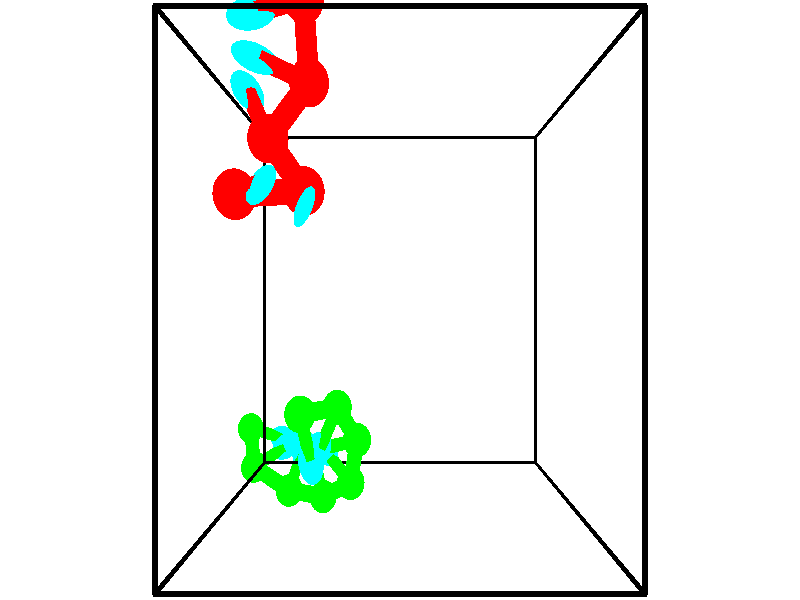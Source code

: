 // switches for output
#declare DRAW_BASES = 1; // possible values are 0, 1; only relevant for DNA ribbons
#declare DRAW_BASES_TYPE = 3; // possible values are 1, 2, 3; only relevant for DNA ribbons
#declare DRAW_FOG = 0; // set to 1 to enable fog

#include "colors.inc"

#include "transforms.inc"
background { rgb <1, 1, 1>}

#default {
   normal{
       ripples 0.25
       frequency 0.20
       turbulence 0.2
       lambda 5
   }
	finish {
		phong 0.1
		phong_size 40.
	}
}

// original window dimensions: 1024x640


// camera settings

camera {
	sky <-0, 1, 0>
	up <-0, 1, 0>
	right 1.6 * <1, 0, 0>
	location <2.5, 2.5, 11.1562>
	look_at <2.5, 2.5, 2.5>
	direction <0, 0, -8.6562>
	angle 67.0682
}


# declare cpy_camera_pos = <2.5, 2.5, 11.1562>;
# if (DRAW_FOG = 1)
fog {
	fog_type 2
	up vnormalize(cpy_camera_pos)
	color rgbt<1,1,1,0.3>
	distance 1e-5
	fog_alt 3e-3
	fog_offset 4
}
# end


// LIGHTS

# declare lum = 6;
global_settings {
	ambient_light rgb lum * <0.05, 0.05, 0.05>
	max_trace_level 15
}# declare cpy_direct_light_amount = 0.25;
light_source
{	1000 * <-1, -1, 1>,
	rgb lum * cpy_direct_light_amount
	parallel
}

light_source
{	1000 * <1, 1, -1>,
	rgb lum * cpy_direct_light_amount
	parallel
}

// strand 0

// nucleotide -1

// particle -1
sphere {
	<0.557345, 3.535095, 4.061930> 0.250000
	pigment { color rgbt <1,0,0,0> }
	no_shadow
}
cylinder {
	<0.803532, 3.537941, 4.377182>,  <0.951244, 3.539649, 4.566333>, 0.100000
	pigment { color rgbt <1,0,0,0> }
	no_shadow
}
cylinder {
	<0.803532, 3.537941, 4.377182>,  <0.557345, 3.535095, 4.061930>, 0.100000
	pigment { color rgbt <1,0,0,0> }
	no_shadow
}

// particle -1
sphere {
	<0.803532, 3.537941, 4.377182> 0.100000
	pigment { color rgbt <1,0,0,0> }
	no_shadow
}
sphere {
	0, 1
	scale<0.080000,0.200000,0.300000>
	matrix <0.719552, -0.413130, -0.558182,
		0.321629, 0.910644, -0.259387,
		0.615466, 0.007115, 0.788131,
		0.988172, 3.540076, 4.613621>
	pigment { color rgbt <0,1,1,0> }
	no_shadow
}
cylinder {
	<1.330216, 3.604299, 3.807565>,  <0.557345, 3.535095, 4.061930>, 0.130000
	pigment { color rgbt <1,0,0,0> }
	no_shadow
}

// nucleotide -1

// particle -1
sphere {
	<1.330216, 3.604299, 3.807565> 0.250000
	pigment { color rgbt <1,0,0,0> }
	no_shadow
}
cylinder {
	<1.391823, 3.467369, 4.178314>,  <1.428787, 3.385211, 4.400764>, 0.100000
	pigment { color rgbt <1,0,0,0> }
	no_shadow
}
cylinder {
	<1.391823, 3.467369, 4.178314>,  <1.330216, 3.604299, 3.807565>, 0.100000
	pigment { color rgbt <1,0,0,0> }
	no_shadow
}

// particle -1
sphere {
	<1.391823, 3.467369, 4.178314> 0.100000
	pigment { color rgbt <1,0,0,0> }
	no_shadow
}
sphere {
	0, 1
	scale<0.080000,0.200000,0.300000>
	matrix <0.840271, -0.448145, -0.305141,
		0.519831, 0.825821, 0.218623,
		0.154017, -0.342324, 0.926873,
		1.438028, 3.364672, 4.456376>
	pigment { color rgbt <0,1,1,0> }
	no_shadow
}
cylinder {
	<0.865906, 4.164050, 3.686373>,  <1.330216, 3.604299, 3.807565>, 0.130000
	pigment { color rgbt <1,0,0,0> }
	no_shadow
}

// nucleotide -1

// particle -1
sphere {
	<0.865906, 4.164050, 3.686373> 0.250000
	pigment { color rgbt <1,0,0,0> }
	no_shadow
}
cylinder {
	<0.684036, 4.489243, 3.540863>,  <0.574915, 4.684359, 3.453557>, 0.100000
	pigment { color rgbt <1,0,0,0> }
	no_shadow
}
cylinder {
	<0.684036, 4.489243, 3.540863>,  <0.865906, 4.164050, 3.686373>, 0.100000
	pigment { color rgbt <1,0,0,0> }
	no_shadow
}

// particle -1
sphere {
	<0.684036, 4.489243, 3.540863> 0.100000
	pigment { color rgbt <1,0,0,0> }
	no_shadow
}
sphere {
	0, 1
	scale<0.080000,0.200000,0.300000>
	matrix <0.431466, 0.558358, 0.708571,
		0.779172, 0.165213, -0.604645,
		-0.454674, 0.812982, -0.363774,
		0.547634, 4.733137, 3.431731>
	pigment { color rgbt <0,1,1,0> }
	no_shadow
}
cylinder {
	<1.350930, 4.789575, 3.525051>,  <0.865906, 4.164050, 3.686373>, 0.130000
	pigment { color rgbt <1,0,0,0> }
	no_shadow
}

// nucleotide -1

// particle -1
sphere {
	<1.350930, 4.789575, 3.525051> 0.250000
	pigment { color rgbt <1,0,0,0> }
	no_shadow
}
cylinder {
	<0.978951, 4.916420, 3.599495>,  <0.755763, 4.992527, 3.644161>, 0.100000
	pigment { color rgbt <1,0,0,0> }
	no_shadow
}
cylinder {
	<0.978951, 4.916420, 3.599495>,  <1.350930, 4.789575, 3.525051>, 0.100000
	pigment { color rgbt <1,0,0,0> }
	no_shadow
}

// particle -1
sphere {
	<0.978951, 4.916420, 3.599495> 0.100000
	pigment { color rgbt <1,0,0,0> }
	no_shadow
}
sphere {
	0, 1
	scale<0.080000,0.200000,0.300000>
	matrix <0.329430, 0.493755, 0.804787,
		0.163315, 0.809720, -0.563632,
		-0.929948, 0.317112, 0.186109,
		0.699966, 5.011553, 3.655328>
	pigment { color rgbt <0,1,1,0> }
	no_shadow
}
cylinder {
	<1.302836, 5.617113, 3.671123>,  <1.350930, 4.789575, 3.525051>, 0.130000
	pigment { color rgbt <1,0,0,0> }
	no_shadow
}

// nucleotide -1

// particle -1
sphere {
	<1.302836, 5.617113, 3.671123> 0.250000
	pigment { color rgbt <1,0,0,0> }
	no_shadow
}
cylinder {
	<0.971294, 5.464470, 3.834770>,  <0.772370, 5.372884, 3.932959>, 0.100000
	pigment { color rgbt <1,0,0,0> }
	no_shadow
}
cylinder {
	<0.971294, 5.464470, 3.834770>,  <1.302836, 5.617113, 3.671123>, 0.100000
	pigment { color rgbt <1,0,0,0> }
	no_shadow
}

// particle -1
sphere {
	<0.971294, 5.464470, 3.834770> 0.100000
	pigment { color rgbt <1,0,0,0> }
	no_shadow
}
sphere {
	0, 1
	scale<0.080000,0.200000,0.300000>
	matrix <0.245737, 0.408626, 0.878999,
		-0.502609, 0.829096, -0.244916,
		-0.828853, -0.381608, 0.409118,
		0.722638, 5.349988, 3.957506>
	pigment { color rgbt <0,1,1,0> }
	no_shadow
}
cylinder {
	<1.087025, 6.212009, 4.130013>,  <1.302836, 5.617113, 3.671123>, 0.130000
	pigment { color rgbt <1,0,0,0> }
	no_shadow
}

// nucleotide -1

// particle -1
sphere {
	<1.087025, 6.212009, 4.130013> 0.250000
	pigment { color rgbt <1,0,0,0> }
	no_shadow
}
cylinder {
	<0.927448, 5.865089, 4.249100>,  <0.831702, 5.656938, 4.320552>, 0.100000
	pigment { color rgbt <1,0,0,0> }
	no_shadow
}
cylinder {
	<0.927448, 5.865089, 4.249100>,  <1.087025, 6.212009, 4.130013>, 0.100000
	pigment { color rgbt <1,0,0,0> }
	no_shadow
}

// particle -1
sphere {
	<0.927448, 5.865089, 4.249100> 0.100000
	pigment { color rgbt <1,0,0,0> }
	no_shadow
}
sphere {
	0, 1
	scale<0.080000,0.200000,0.300000>
	matrix <0.094185, 0.284199, 0.954128,
		-0.912126, 0.408683, -0.031692,
		-0.398943, -0.867300, 0.297717,
		0.807765, 5.604899, 4.338415>
	pigment { color rgbt <0,1,1,0> }
	no_shadow
}
cylinder {
	<0.621599, 6.364707, 4.732647>,  <1.087025, 6.212009, 4.130013>, 0.130000
	pigment { color rgbt <1,0,0,0> }
	no_shadow
}

// nucleotide -1

// particle -1
sphere {
	<0.621599, 6.364707, 4.732647> 0.250000
	pigment { color rgbt <1,0,0,0> }
	no_shadow
}
cylinder {
	<0.720600, 5.977379, 4.745888>,  <0.780001, 5.744982, 4.753832>, 0.100000
	pigment { color rgbt <1,0,0,0> }
	no_shadow
}
cylinder {
	<0.720600, 5.977379, 4.745888>,  <0.621599, 6.364707, 4.732647>, 0.100000
	pigment { color rgbt <1,0,0,0> }
	no_shadow
}

// particle -1
sphere {
	<0.720600, 5.977379, 4.745888> 0.100000
	pigment { color rgbt <1,0,0,0> }
	no_shadow
}
sphere {
	0, 1
	scale<0.080000,0.200000,0.300000>
	matrix <0.090129, 0.057026, 0.994296,
		-0.964686, -0.243108, 0.101388,
		0.247503, -0.968321, 0.033101,
		0.794851, 5.686882, 4.755818>
	pigment { color rgbt <0,1,1,0> }
	no_shadow
}
cylinder {
	<0.126256, 6.107486, 5.175359>,  <0.621599, 6.364707, 4.732647>, 0.130000
	pigment { color rgbt <1,0,0,0> }
	no_shadow
}

// nucleotide -1

// particle -1
sphere {
	<0.126256, 6.107486, 5.175359> 0.250000
	pigment { color rgbt <1,0,0,0> }
	no_shadow
}
cylinder {
	<0.436073, 5.854530, 5.180534>,  <0.621963, 5.702757, 5.183640>, 0.100000
	pigment { color rgbt <1,0,0,0> }
	no_shadow
}
cylinder {
	<0.436073, 5.854530, 5.180534>,  <0.126256, 6.107486, 5.175359>, 0.100000
	pigment { color rgbt <1,0,0,0> }
	no_shadow
}

// particle -1
sphere {
	<0.436073, 5.854530, 5.180534> 0.100000
	pigment { color rgbt <1,0,0,0> }
	no_shadow
}
sphere {
	0, 1
	scale<0.080000,0.200000,0.300000>
	matrix <-0.024997, -0.010165, 0.999636,
		-0.632029, -0.774583, -0.023681,
		0.774542, -0.632390, 0.012938,
		0.668436, 5.664813, 5.184416>
	pigment { color rgbt <0,1,1,0> }
	no_shadow
}
// strand 1

// nucleotide -1

// particle -1
sphere {
	<0.884495, 0.962046, 1.406352> 0.250000
	pigment { color rgbt <0,1,0,0> }
	no_shadow
}
cylinder {
	<0.979576, 0.575363, 1.368454>,  <1.036624, 0.343354, 1.345715>, 0.100000
	pigment { color rgbt <0,1,0,0> }
	no_shadow
}
cylinder {
	<0.979576, 0.575363, 1.368454>,  <0.884495, 0.962046, 1.406352>, 0.100000
	pigment { color rgbt <0,1,0,0> }
	no_shadow
}

// particle -1
sphere {
	<0.979576, 0.575363, 1.368454> 0.100000
	pigment { color rgbt <0,1,0,0> }
	no_shadow
}
sphere {
	0, 1
	scale<0.080000,0.200000,0.300000>
	matrix <-0.293241, 0.021572, -0.955795,
		0.926017, 0.254977, -0.278351,
		0.237702, -0.966706, -0.094746,
		1.050887, 0.285351, 1.340030>
	pigment { color rgbt <0,1,1,0> }
	no_shadow
}
cylinder {
	<1.416326, 0.957781, 0.749200>,  <0.884495, 0.962046, 1.406352>, 0.130000
	pigment { color rgbt <0,1,0,0> }
	no_shadow
}

// nucleotide -1

// particle -1
sphere {
	<1.416326, 0.957781, 0.749200> 0.250000
	pigment { color rgbt <0,1,0,0> }
	no_shadow
}
cylinder {
	<1.246119, 0.608948, 0.845871>,  <1.143996, 0.399648, 0.903874>, 0.100000
	pigment { color rgbt <0,1,0,0> }
	no_shadow
}
cylinder {
	<1.246119, 0.608948, 0.845871>,  <1.416326, 0.957781, 0.749200>, 0.100000
	pigment { color rgbt <0,1,0,0> }
	no_shadow
}

// particle -1
sphere {
	<1.246119, 0.608948, 0.845871> 0.100000
	pigment { color rgbt <0,1,0,0> }
	no_shadow
}
sphere {
	0, 1
	scale<0.080000,0.200000,0.300000>
	matrix <-0.457871, -0.022881, -0.888724,
		0.780571, -0.488823, -0.389565,
		-0.425515, -0.872083, 0.241678,
		1.118465, 0.347323, 0.918374>
	pigment { color rgbt <0,1,1,0> }
	no_shadow
}
cylinder {
	<1.734933, 0.422325, 0.414503>,  <1.416326, 0.957781, 0.749200>, 0.130000
	pigment { color rgbt <0,1,0,0> }
	no_shadow
}

// nucleotide -1

// particle -1
sphere {
	<1.734933, 0.422325, 0.414503> 0.250000
	pigment { color rgbt <0,1,0,0> }
	no_shadow
}
cylinder {
	<1.348177, 0.359421, 0.494896>,  <1.116123, 0.321679, 0.543131>, 0.100000
	pigment { color rgbt <0,1,0,0> }
	no_shadow
}
cylinder {
	<1.348177, 0.359421, 0.494896>,  <1.734933, 0.422325, 0.414503>, 0.100000
	pigment { color rgbt <0,1,0,0> }
	no_shadow
}

// particle -1
sphere {
	<1.348177, 0.359421, 0.494896> 0.100000
	pigment { color rgbt <0,1,0,0> }
	no_shadow
}
sphere {
	0, 1
	scale<0.080000,0.200000,0.300000>
	matrix <-0.181004, -0.132564, -0.974507,
		0.179893, -0.978620, 0.099710,
		-0.966890, -0.157259, 0.200981,
		1.058110, 0.312243, 0.555190>
	pigment { color rgbt <0,1,1,0> }
	no_shadow
}
cylinder {
	<1.607143, -0.257958, 0.232487>,  <1.734933, 0.422325, 0.414503>, 0.130000
	pigment { color rgbt <0,1,0,0> }
	no_shadow
}

// nucleotide -1

// particle -1
sphere {
	<1.607143, -0.257958, 0.232487> 0.250000
	pigment { color rgbt <0,1,0,0> }
	no_shadow
}
cylinder {
	<1.329015, 0.028404, 0.207161>,  <1.162138, 0.200222, 0.191966>, 0.100000
	pigment { color rgbt <0,1,0,0> }
	no_shadow
}
cylinder {
	<1.329015, 0.028404, 0.207161>,  <1.607143, -0.257958, 0.232487>, 0.100000
	pigment { color rgbt <0,1,0,0> }
	no_shadow
}

// particle -1
sphere {
	<1.329015, 0.028404, 0.207161> 0.100000
	pigment { color rgbt <0,1,0,0> }
	no_shadow
}
sphere {
	0, 1
	scale<0.080000,0.200000,0.300000>
	matrix <0.042922, -0.046573, -0.997992,
		-0.717417, -0.696642, 0.001655,
		-0.695321, 0.715905, -0.063314,
		1.120419, 0.243176, 0.188167>
	pigment { color rgbt <0,1,1,0> }
	no_shadow
}
cylinder {
	<1.066648, -0.560077, -0.125019>,  <1.607143, -0.257958, 0.232487>, 0.130000
	pigment { color rgbt <0,1,0,0> }
	no_shadow
}

// nucleotide -1

// particle -1
sphere {
	<1.066648, -0.560077, -0.125019> 0.250000
	pigment { color rgbt <0,1,0,0> }
	no_shadow
}
cylinder {
	<0.951580, -0.178581, -0.159958>,  <0.882539, 0.050316, -0.180921>, 0.100000
	pigment { color rgbt <0,1,0,0> }
	no_shadow
}
cylinder {
	<0.951580, -0.178581, -0.159958>,  <1.066648, -0.560077, -0.125019>, 0.100000
	pigment { color rgbt <0,1,0,0> }
	no_shadow
}

// particle -1
sphere {
	<0.951580, -0.178581, -0.159958> 0.100000
	pigment { color rgbt <0,1,0,0> }
	no_shadow
}
sphere {
	0, 1
	scale<0.080000,0.200000,0.300000>
	matrix <-0.283320, -0.171866, -0.943500,
		-0.914864, -0.246668, 0.319653,
		-0.287669, 0.953738, -0.087348,
		0.865279, 0.107540, -0.186162>
	pigment { color rgbt <0,1,1,0> }
	no_shadow
}
cylinder {
	<0.402957, -0.504265, -0.279267>,  <1.066648, -0.560077, -0.125019>, 0.130000
	pigment { color rgbt <0,1,0,0> }
	no_shadow
}

// nucleotide -1

// particle -1
sphere {
	<0.402957, -0.504265, -0.279267> 0.250000
	pigment { color rgbt <0,1,0,0> }
	no_shadow
}
cylinder {
	<0.529947, -0.151291, -0.418129>,  <0.606142, 0.060494, -0.501446>, 0.100000
	pigment { color rgbt <0,1,0,0> }
	no_shadow
}
cylinder {
	<0.529947, -0.151291, -0.418129>,  <0.402957, -0.504265, -0.279267>, 0.100000
	pigment { color rgbt <0,1,0,0> }
	no_shadow
}

// particle -1
sphere {
	<0.529947, -0.151291, -0.418129> 0.100000
	pigment { color rgbt <0,1,0,0> }
	no_shadow
}
sphere {
	0, 1
	scale<0.080000,0.200000,0.300000>
	matrix <-0.544016, -0.130365, -0.828886,
		-0.776695, 0.452010, 0.438671,
		0.317477, 0.882436, -0.347154,
		0.625190, 0.113440, -0.522275>
	pigment { color rgbt <0,1,1,0> }
	no_shadow
}
cylinder {
	<-0.337569, -0.211040, -0.603688>,  <0.402957, -0.504265, -0.279267>, 0.130000
	pigment { color rgbt <0,1,0,0> }
	no_shadow
}

// nucleotide -1

// particle -1
sphere {
	<-0.337569, -0.211040, -0.603688> 0.250000
	pigment { color rgbt <0,1,0,0> }
	no_shadow
}
cylinder {
	<0.001775, -0.037323, -0.724800>,  <0.205381, 0.066907, -0.797468>, 0.100000
	pigment { color rgbt <0,1,0,0> }
	no_shadow
}
cylinder {
	<0.001775, -0.037323, -0.724800>,  <-0.337569, -0.211040, -0.603688>, 0.100000
	pigment { color rgbt <0,1,0,0> }
	no_shadow
}

// particle -1
sphere {
	<0.001775, -0.037323, -0.724800> 0.100000
	pigment { color rgbt <0,1,0,0> }
	no_shadow
}
sphere {
	0, 1
	scale<0.080000,0.200000,0.300000>
	matrix <-0.250411, -0.174726, -0.952242,
		-0.466455, 0.883664, -0.039479,
		0.848360, 0.434292, -0.302781,
		0.256283, 0.092965, -0.815634>
	pigment { color rgbt <0,1,1,0> }
	no_shadow
}
cylinder {
	<-0.514774, 0.341598, -1.035666>,  <-0.337569, -0.211040, -0.603688>, 0.130000
	pigment { color rgbt <0,1,0,0> }
	no_shadow
}

// nucleotide -1

// particle -1
sphere {
	<-0.514774, 0.341598, -1.035666> 0.250000
	pigment { color rgbt <0,1,0,0> }
	no_shadow
}
cylinder {
	<-0.146884, 0.223961, -1.139679>,  <0.073850, 0.153379, -1.202087>, 0.100000
	pigment { color rgbt <0,1,0,0> }
	no_shadow
}
cylinder {
	<-0.146884, 0.223961, -1.139679>,  <-0.514774, 0.341598, -1.035666>, 0.100000
	pigment { color rgbt <0,1,0,0> }
	no_shadow
}

// particle -1
sphere {
	<-0.146884, 0.223961, -1.139679> 0.100000
	pigment { color rgbt <0,1,0,0> }
	no_shadow
}
sphere {
	0, 1
	scale<0.080000,0.200000,0.300000>
	matrix <-0.298455, -0.093543, -0.949829,
		0.255014, 0.951188, -0.173807,
		0.919724, -0.294093, -0.260032,
		0.129033, 0.135733, -1.217689>
	pigment { color rgbt <0,1,1,0> }
	no_shadow
}
// box output
cylinder {
	<0.000000, 0.000000, 0.000000>,  <5.000000, 0.000000, 0.000000>, 0.025000
	pigment { color rgbt <0,0,0,0> }
	no_shadow
}
cylinder {
	<0.000000, 0.000000, 0.000000>,  <0.000000, 5.000000, 0.000000>, 0.025000
	pigment { color rgbt <0,0,0,0> }
	no_shadow
}
cylinder {
	<0.000000, 0.000000, 0.000000>,  <0.000000, 0.000000, 5.000000>, 0.025000
	pigment { color rgbt <0,0,0,0> }
	no_shadow
}
cylinder {
	<5.000000, 5.000000, 5.000000>,  <0.000000, 5.000000, 5.000000>, 0.025000
	pigment { color rgbt <0,0,0,0> }
	no_shadow
}
cylinder {
	<5.000000, 5.000000, 5.000000>,  <5.000000, 0.000000, 5.000000>, 0.025000
	pigment { color rgbt <0,0,0,0> }
	no_shadow
}
cylinder {
	<5.000000, 5.000000, 5.000000>,  <5.000000, 5.000000, 0.000000>, 0.025000
	pigment { color rgbt <0,0,0,0> }
	no_shadow
}
cylinder {
	<0.000000, 0.000000, 5.000000>,  <0.000000, 5.000000, 5.000000>, 0.025000
	pigment { color rgbt <0,0,0,0> }
	no_shadow
}
cylinder {
	<0.000000, 0.000000, 5.000000>,  <5.000000, 0.000000, 5.000000>, 0.025000
	pigment { color rgbt <0,0,0,0> }
	no_shadow
}
cylinder {
	<5.000000, 5.000000, 0.000000>,  <0.000000, 5.000000, 0.000000>, 0.025000
	pigment { color rgbt <0,0,0,0> }
	no_shadow
}
cylinder {
	<5.000000, 5.000000, 0.000000>,  <5.000000, 0.000000, 0.000000>, 0.025000
	pigment { color rgbt <0,0,0,0> }
	no_shadow
}
cylinder {
	<5.000000, 0.000000, 5.000000>,  <5.000000, 0.000000, 0.000000>, 0.025000
	pigment { color rgbt <0,0,0,0> }
	no_shadow
}
cylinder {
	<0.000000, 5.000000, 0.000000>,  <0.000000, 5.000000, 5.000000>, 0.025000
	pigment { color rgbt <0,0,0,0> }
	no_shadow
}
// end of box output
